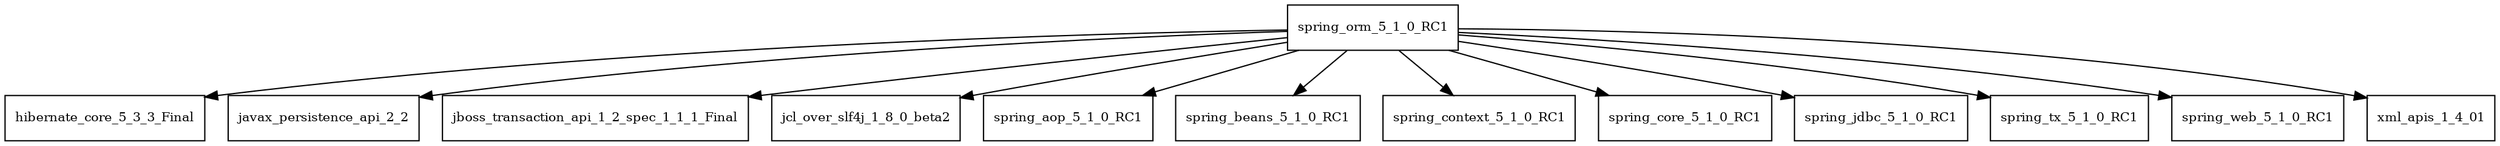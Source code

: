 digraph spring_orm_5_1_0_RC1_dependencies {
  node [shape = box, fontsize=10.0];
  spring_orm_5_1_0_RC1 -> hibernate_core_5_3_3_Final;
  spring_orm_5_1_0_RC1 -> javax_persistence_api_2_2;
  spring_orm_5_1_0_RC1 -> jboss_transaction_api_1_2_spec_1_1_1_Final;
  spring_orm_5_1_0_RC1 -> jcl_over_slf4j_1_8_0_beta2;
  spring_orm_5_1_0_RC1 -> spring_aop_5_1_0_RC1;
  spring_orm_5_1_0_RC1 -> spring_beans_5_1_0_RC1;
  spring_orm_5_1_0_RC1 -> spring_context_5_1_0_RC1;
  spring_orm_5_1_0_RC1 -> spring_core_5_1_0_RC1;
  spring_orm_5_1_0_RC1 -> spring_jdbc_5_1_0_RC1;
  spring_orm_5_1_0_RC1 -> spring_tx_5_1_0_RC1;
  spring_orm_5_1_0_RC1 -> spring_web_5_1_0_RC1;
  spring_orm_5_1_0_RC1 -> xml_apis_1_4_01;
}

